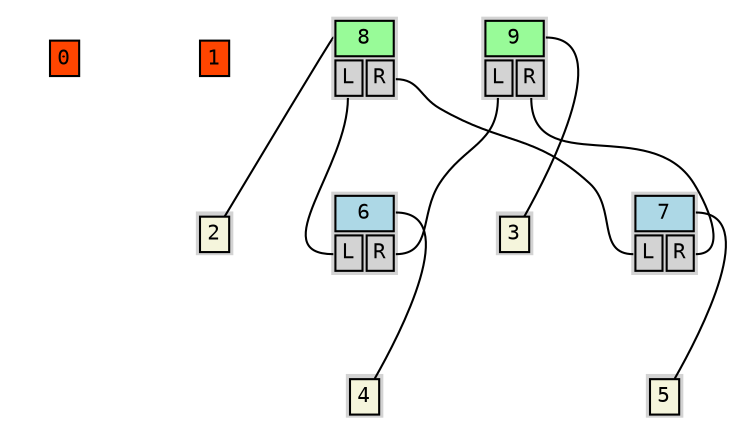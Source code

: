 graph structs {
  node [shape=none, fontsize=10,fontname="Courier"]

  n0 [label=<
  <table bgcolor="orangered" border="1" cellborder="0" cellspacing="0">
  <tr><td colspan="2" port="L" bgcolor="orangered">0</td></tr>
  </table>>];
  n1 [label=<
  <table bgcolor="orangered" border="1" cellborder="0" cellspacing="0">
  <tr><td colspan="2" port="L" bgcolor="orangered">1</td></tr>
  </table>>];
  n2 [label=<
  <table bgcolor="lightgrey" border="0" cellborder="1" cellspacing="2">
  <tr><td colspan="2" port="L" bgcolor="beige">2</td></tr>
  </table>>];
  n3 [label=<
  <table bgcolor="lightgrey" border="0" cellborder="1" cellspacing="2">
  <tr><td colspan="2" port="L" bgcolor="beige">3</td></tr>
  </table>>];
  n4 [label=<
  <table bgcolor="lightgrey" border="0" cellborder="1" cellspacing="2">
  <tr><td colspan="2" port="L" bgcolor="beige">4</td></tr>
  </table>>];
  n5 [label=<
  <table bgcolor="lightgrey" border="0" cellborder="1" cellspacing="2">
  <tr><td colspan="2" port="L" bgcolor="beige">5</td></tr>
  </table>>];
  n6 [label=<
  <table bgcolor="lightgrey" border="0" cellborder="1" cellspacing="2">
  <tr><td colspan="2" port="M" bgcolor="lightblue">6</td></tr>
  <tr><td port="L">L</td><td port="R">R</td></tr>
  </table>>];
  n7 [label=<
  <table bgcolor="lightgrey" border="0" cellborder="1" cellspacing="2">
  <tr><td colspan="2" port="M" bgcolor="lightblue">7</td></tr>
  <tr><td port="L">L</td><td port="R">R</td></tr>
  </table>>];
  n8 [label=<
  <table bgcolor="lightgrey" border="0" cellborder="1" cellspacing="2">
  <tr><td colspan="2" port="M" bgcolor="palegreen">8</td></tr>
  <tr><td port="L">L</td><td port="R">R</td></tr>
  </table>>];
  n9 [label=<
  <table bgcolor="lightgrey" border="0" cellborder="1" cellspacing="2">
  <tr><td colspan="2" port="M" bgcolor="palegreen">9</td></tr>
  <tr><td port="L">L</td><td port="R">R</td></tr>
  </table>>];
  n6:M--n4:L[color=black]
  n7:M--n5:L[color=black]
  n8:M--n2:L[color=black]
  n9:M--n3:L[color=black]
  n8:L--n6:L[color=black]
  n9:L--n6:R[color=black]
  n8:R--n7:L[color=black]
  n9:R--n7:R[color=black]

}